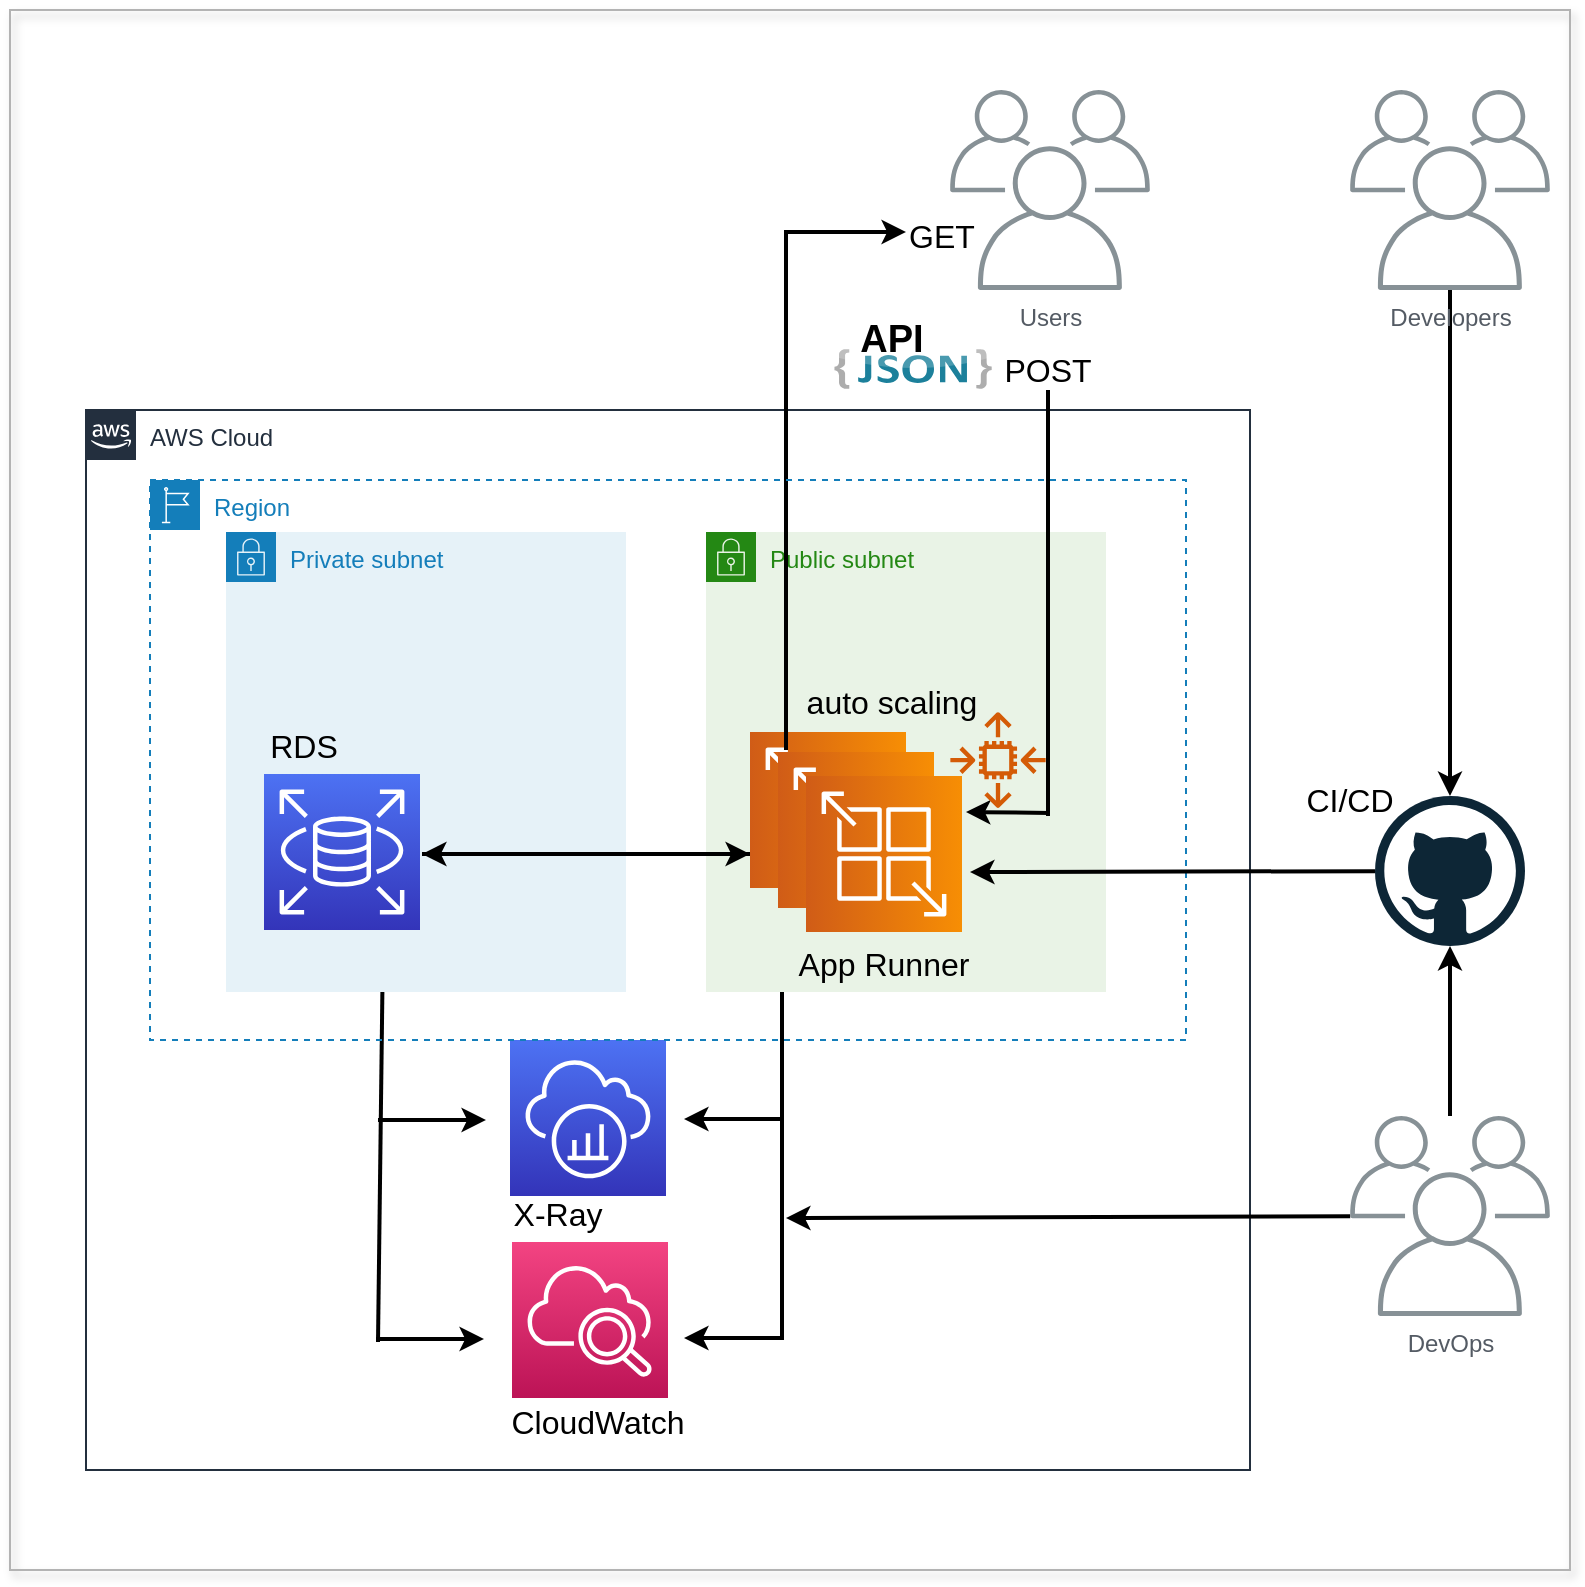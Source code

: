 <mxfile version="20.5.3" type="github">
  <diagram id="7r52QbRG1SOnmnhvZGQe" name="Página-1">
    <mxGraphModel dx="1657" dy="1732" grid="1" gridSize="10" guides="1" tooltips="1" connect="1" arrows="1" fold="1" page="1" pageScale="1" pageWidth="827" pageHeight="1169" math="0" shadow="0">
      <root>
        <mxCell id="0" />
        <mxCell id="1" parent="0" />
        <mxCell id="2p6uh4pjQ9wnQeHXQtB_-90" value="" style="whiteSpace=wrap;html=1;aspect=fixed;strokeColor=#B3B3B3;fontSize=16;fontColor=#FFFFFF;fillColor=none;shadow=1;" parent="1" vertex="1">
          <mxGeometry x="-40" y="-190" width="780" height="780" as="geometry" />
        </mxCell>
        <mxCell id="2p6uh4pjQ9wnQeHXQtB_-3" value="AWS Cloud" style="points=[[0,0],[0.25,0],[0.5,0],[0.75,0],[1,0],[1,0.25],[1,0.5],[1,0.75],[1,1],[0.75,1],[0.5,1],[0.25,1],[0,1],[0,0.75],[0,0.5],[0,0.25]];outlineConnect=0;gradientColor=none;html=1;whiteSpace=wrap;fontSize=12;fontStyle=0;container=1;pointerEvents=0;collapsible=0;recursiveResize=0;shape=mxgraph.aws4.group;grIcon=mxgraph.aws4.group_aws_cloud_alt;strokeColor=#232F3E;fillColor=none;verticalAlign=top;align=left;spacingLeft=30;fontColor=#232F3E;dashed=0;" parent="1" vertex="1">
          <mxGeometry x="-2" y="10" width="582" height="530" as="geometry" />
        </mxCell>
        <mxCell id="2p6uh4pjQ9wnQeHXQtB_-48" value="" style="endArrow=none;html=1;rounded=0;strokeWidth=2;" parent="2p6uh4pjQ9wnQeHXQtB_-3" edge="1">
          <mxGeometry width="50" height="50" relative="1" as="geometry">
            <mxPoint x="348" y="465" as="sourcePoint" />
            <mxPoint x="348" y="286" as="targetPoint" />
          </mxGeometry>
        </mxCell>
        <mxCell id="2p6uh4pjQ9wnQeHXQtB_-52" value="" style="endArrow=none;html=1;rounded=0;strokeWidth=2;entryX=0.763;entryY=0.859;entryDx=0;entryDy=0;entryPerimeter=0;" parent="2p6uh4pjQ9wnQeHXQtB_-3" edge="1">
          <mxGeometry width="50" height="50" relative="1" as="geometry">
            <mxPoint x="146" y="466" as="sourcePoint" />
            <mxPoint x="148.514" y="265.002" as="targetPoint" />
          </mxGeometry>
        </mxCell>
        <mxCell id="2p6uh4pjQ9wnQeHXQtB_-4" value="Private subnet" style="points=[[0,0],[0.25,0],[0.5,0],[0.75,0],[1,0],[1,0.25],[1,0.5],[1,0.75],[1,1],[0.75,1],[0.5,1],[0.25,1],[0,1],[0,0.75],[0,0.5],[0,0.25]];outlineConnect=0;gradientColor=none;html=1;whiteSpace=wrap;fontSize=12;fontStyle=0;container=1;pointerEvents=0;collapsible=0;recursiveResize=0;shape=mxgraph.aws4.group;grIcon=mxgraph.aws4.group_security_group;grStroke=0;strokeColor=#147EBA;fillColor=#E6F2F8;verticalAlign=top;align=left;spacingLeft=30;fontColor=#147EBA;dashed=0;" parent="2p6uh4pjQ9wnQeHXQtB_-3" vertex="1">
          <mxGeometry x="70" y="61" width="200" height="230" as="geometry" />
        </mxCell>
        <mxCell id="2p6uh4pjQ9wnQeHXQtB_-84" value="RDS" style="text;html=1;strokeColor=none;fillColor=none;align=center;verticalAlign=middle;whiteSpace=wrap;rounded=0;fontSize=16;" parent="2p6uh4pjQ9wnQeHXQtB_-4" vertex="1">
          <mxGeometry x="4" y="92" width="70" height="30" as="geometry" />
        </mxCell>
        <mxCell id="2p6uh4pjQ9wnQeHXQtB_-5" value="" style="sketch=0;points=[[0,0,0],[0.25,0,0],[0.5,0,0],[0.75,0,0],[1,0,0],[0,1,0],[0.25,1,0],[0.5,1,0],[0.75,1,0],[1,1,0],[0,0.25,0],[0,0.5,0],[0,0.75,0],[1,0.25,0],[1,0.5,0],[1,0.75,0]];outlineConnect=0;fontColor=#232F3E;gradientColor=#4D72F3;gradientDirection=north;fillColor=#3334B9;strokeColor=#ffffff;dashed=0;verticalLabelPosition=bottom;verticalAlign=top;align=center;html=1;fontSize=12;fontStyle=0;aspect=fixed;shape=mxgraph.aws4.resourceIcon;resIcon=mxgraph.aws4.rds;" parent="2p6uh4pjQ9wnQeHXQtB_-4" vertex="1">
          <mxGeometry x="19" y="121" width="78" height="78" as="geometry" />
        </mxCell>
        <mxCell id="2p6uh4pjQ9wnQeHXQtB_-6" value="Public subnet" style="points=[[0,0],[0.25,0],[0.5,0],[0.75,0],[1,0],[1,0.25],[1,0.5],[1,0.75],[1,1],[0.75,1],[0.5,1],[0.25,1],[0,1],[0,0.75],[0,0.5],[0,0.25]];outlineConnect=0;gradientColor=none;html=1;whiteSpace=wrap;fontSize=12;fontStyle=0;container=1;pointerEvents=0;collapsible=0;recursiveResize=0;shape=mxgraph.aws4.group;grIcon=mxgraph.aws4.group_security_group;grStroke=0;strokeColor=#248814;fillColor=#E9F3E6;verticalAlign=top;align=left;spacingLeft=30;fontColor=#248814;dashed=0;" parent="2p6uh4pjQ9wnQeHXQtB_-3" vertex="1">
          <mxGeometry x="310" y="61" width="200" height="230" as="geometry" />
        </mxCell>
        <mxCell id="2p6uh4pjQ9wnQeHXQtB_-11" value="" style="sketch=0;points=[[0,0,0],[0.25,0,0],[0.5,0,0],[0.75,0,0],[1,0,0],[0,1,0],[0.25,1,0],[0.5,1,0],[0.75,1,0],[1,1,0],[0,0.25,0],[0,0.5,0],[0,0.75,0],[1,0.25,0],[1,0.5,0],[1,0.75,0]];outlineConnect=0;fontColor=#232F3E;gradientColor=#F78E04;gradientDirection=north;fillColor=#D05C17;strokeColor=#ffffff;dashed=0;verticalLabelPosition=bottom;verticalAlign=top;align=center;html=1;fontSize=12;fontStyle=0;aspect=fixed;shape=mxgraph.aws4.resourceIcon;resIcon=mxgraph.aws4.app_runner;direction=south;" parent="2p6uh4pjQ9wnQeHXQtB_-6" vertex="1">
          <mxGeometry x="22" y="100" width="78" height="78" as="geometry" />
        </mxCell>
        <mxCell id="2p6uh4pjQ9wnQeHXQtB_-35" value="" style="endArrow=none;html=1;rounded=0;strokeWidth=2;entryX=0.5;entryY=1;entryDx=0;entryDy=0;" parent="2p6uh4pjQ9wnQeHXQtB_-6" target="2p6uh4pjQ9wnQeHXQtB_-79" edge="1">
          <mxGeometry width="50" height="50" relative="1" as="geometry">
            <mxPoint x="171" y="142" as="sourcePoint" />
            <mxPoint x="171" y="-88" as="targetPoint" />
          </mxGeometry>
        </mxCell>
        <mxCell id="2p6uh4pjQ9wnQeHXQtB_-39" value="" style="sketch=0;points=[[0,0,0],[0.25,0,0],[0.5,0,0],[0.75,0,0],[1,0,0],[0,1,0],[0.25,1,0],[0.5,1,0],[0.75,1,0],[1,1,0],[0,0.25,0],[0,0.5,0],[0,0.75,0],[1,0.25,0],[1,0.5,0],[1,0.75,0]];outlineConnect=0;fontColor=#232F3E;gradientColor=#F78E04;gradientDirection=north;fillColor=#D05C17;strokeColor=#ffffff;dashed=0;verticalLabelPosition=bottom;verticalAlign=top;align=center;html=1;fontSize=12;fontStyle=0;aspect=fixed;shape=mxgraph.aws4.resourceIcon;resIcon=mxgraph.aws4.app_runner;direction=south;" parent="2p6uh4pjQ9wnQeHXQtB_-6" vertex="1">
          <mxGeometry x="36" y="110" width="78" height="78" as="geometry" />
        </mxCell>
        <mxCell id="2p6uh4pjQ9wnQeHXQtB_-40" value="" style="sketch=0;points=[[0,0,0],[0.25,0,0],[0.5,0,0],[0.75,0,0],[1,0,0],[0,1,0],[0.25,1,0],[0.5,1,0],[0.75,1,0],[1,1,0],[0,0.25,0],[0,0.5,0],[0,0.75,0],[1,0.25,0],[1,0.5,0],[1,0.75,0]];outlineConnect=0;fontColor=#232F3E;gradientColor=#F78E04;gradientDirection=north;fillColor=#D05C17;strokeColor=#ffffff;dashed=0;verticalLabelPosition=bottom;verticalAlign=top;align=center;html=1;fontSize=12;fontStyle=0;aspect=fixed;shape=mxgraph.aws4.resourceIcon;resIcon=mxgraph.aws4.app_runner;direction=south;" parent="2p6uh4pjQ9wnQeHXQtB_-6" vertex="1">
          <mxGeometry x="50" y="122" width="78" height="78" as="geometry" />
        </mxCell>
        <mxCell id="2p6uh4pjQ9wnQeHXQtB_-91" value="" style="endArrow=classic;html=1;rounded=0;strokeWidth=2;" parent="2p6uh4pjQ9wnQeHXQtB_-6" edge="1">
          <mxGeometry width="50" height="50" relative="1" as="geometry">
            <mxPoint x="172" y="140.5" as="sourcePoint" />
            <mxPoint x="130" y="140" as="targetPoint" />
          </mxGeometry>
        </mxCell>
        <mxCell id="2p6uh4pjQ9wnQeHXQtB_-26" style="edgeStyle=none;rounded=0;orthogonalLoop=1;jettySize=auto;html=1;exitX=1;exitY=0.5;exitDx=0;exitDy=0;exitPerimeter=0;strokeWidth=2;" parent="2p6uh4pjQ9wnQeHXQtB_-3" edge="1">
          <mxGeometry relative="1" as="geometry">
            <mxPoint x="168" y="222" as="sourcePoint" />
            <mxPoint x="332" y="222" as="targetPoint" />
          </mxGeometry>
        </mxCell>
        <mxCell id="2p6uh4pjQ9wnQeHXQtB_-28" style="edgeStyle=none;rounded=0;orthogonalLoop=1;jettySize=auto;html=1;strokeWidth=2;" parent="2p6uh4pjQ9wnQeHXQtB_-3" edge="1">
          <mxGeometry relative="1" as="geometry">
            <mxPoint x="332" y="222" as="sourcePoint" />
            <mxPoint x="168" y="222" as="targetPoint" />
          </mxGeometry>
        </mxCell>
        <mxCell id="2p6uh4pjQ9wnQeHXQtB_-37" value="" style="endArrow=none;html=1;rounded=0;strokeWidth=2;" parent="2p6uh4pjQ9wnQeHXQtB_-3" edge="1">
          <mxGeometry width="50" height="50" relative="1" as="geometry">
            <mxPoint x="350" y="170" as="sourcePoint" />
            <mxPoint x="350" y="-90" as="targetPoint" />
          </mxGeometry>
        </mxCell>
        <mxCell id="2p6uh4pjQ9wnQeHXQtB_-38" value="" style="endArrow=classic;html=1;rounded=0;strokeWidth=2;" parent="2p6uh4pjQ9wnQeHXQtB_-3" edge="1">
          <mxGeometry width="50" height="50" relative="1" as="geometry">
            <mxPoint x="350" y="-89" as="sourcePoint" />
            <mxPoint x="410" y="-89" as="targetPoint" />
          </mxGeometry>
        </mxCell>
        <mxCell id="2p6uh4pjQ9wnQeHXQtB_-45" value="" style="sketch=0;points=[[0,0,0],[0.25,0,0],[0.5,0,0],[0.75,0,0],[1,0,0],[0,1,0],[0.25,1,0],[0.5,1,0],[0.75,1,0],[1,1,0],[0,0.25,0],[0,0.5,0],[0,0.75,0],[1,0.25,0],[1,0.5,0],[1,0.75,0]];outlineConnect=0;fontColor=#232F3E;gradientColor=#4D72F3;gradientDirection=north;fillColor=#3334B9;strokeColor=#ffffff;dashed=0;verticalLabelPosition=bottom;verticalAlign=top;align=center;html=1;fontSize=12;fontStyle=0;aspect=fixed;shape=mxgraph.aws4.resourceIcon;resIcon=mxgraph.aws4.xray;" parent="2p6uh4pjQ9wnQeHXQtB_-3" vertex="1">
          <mxGeometry x="212" y="315" width="78" height="78" as="geometry" />
        </mxCell>
        <mxCell id="2p6uh4pjQ9wnQeHXQtB_-46" value="" style="sketch=0;points=[[0,0,0],[0.25,0,0],[0.5,0,0],[0.75,0,0],[1,0,0],[0,1,0],[0.25,1,0],[0.5,1,0],[0.75,1,0],[1,1,0],[0,0.25,0],[0,0.5,0],[0,0.75,0],[1,0.25,0],[1,0.5,0],[1,0.75,0]];points=[[0,0,0],[0.25,0,0],[0.5,0,0],[0.75,0,0],[1,0,0],[0,1,0],[0.25,1,0],[0.5,1,0],[0.75,1,0],[1,1,0],[0,0.25,0],[0,0.5,0],[0,0.75,0],[1,0.25,0],[1,0.5,0],[1,0.75,0]];outlineConnect=0;fontColor=#232F3E;gradientColor=#F34482;gradientDirection=north;fillColor=#BC1356;strokeColor=#ffffff;dashed=0;verticalLabelPosition=bottom;verticalAlign=top;align=center;html=1;fontSize=12;fontStyle=0;aspect=fixed;shape=mxgraph.aws4.resourceIcon;resIcon=mxgraph.aws4.cloudwatch_2;" parent="2p6uh4pjQ9wnQeHXQtB_-3" vertex="1">
          <mxGeometry x="213" y="416" width="78" height="78" as="geometry" />
        </mxCell>
        <mxCell id="2p6uh4pjQ9wnQeHXQtB_-49" value="" style="endArrow=classic;html=1;rounded=0;strokeWidth=2;" parent="2p6uh4pjQ9wnQeHXQtB_-3" edge="1">
          <mxGeometry width="50" height="50" relative="1" as="geometry">
            <mxPoint x="349" y="464" as="sourcePoint" />
            <mxPoint x="299" y="464" as="targetPoint" />
          </mxGeometry>
        </mxCell>
        <mxCell id="2p6uh4pjQ9wnQeHXQtB_-51" value="" style="endArrow=classic;html=1;rounded=0;strokeWidth=2;" parent="2p6uh4pjQ9wnQeHXQtB_-3" edge="1">
          <mxGeometry width="50" height="50" relative="1" as="geometry">
            <mxPoint x="349" y="354.5" as="sourcePoint" />
            <mxPoint x="299" y="354.5" as="targetPoint" />
          </mxGeometry>
        </mxCell>
        <mxCell id="2p6uh4pjQ9wnQeHXQtB_-54" value="" style="endArrow=classic;html=1;rounded=0;strokeWidth=2;" parent="2p6uh4pjQ9wnQeHXQtB_-3" edge="1">
          <mxGeometry width="50" height="50" relative="1" as="geometry">
            <mxPoint x="146" y="355" as="sourcePoint" />
            <mxPoint x="200" y="355" as="targetPoint" />
          </mxGeometry>
        </mxCell>
        <mxCell id="2p6uh4pjQ9wnQeHXQtB_-55" value="" style="endArrow=classic;html=1;rounded=0;strokeWidth=2;" parent="2p6uh4pjQ9wnQeHXQtB_-3" edge="1">
          <mxGeometry width="50" height="50" relative="1" as="geometry">
            <mxPoint x="145" y="464.5" as="sourcePoint" />
            <mxPoint x="199" y="464.5" as="targetPoint" />
          </mxGeometry>
        </mxCell>
        <mxCell id="2p6uh4pjQ9wnQeHXQtB_-72" value="" style="edgeStyle=none;rounded=0;orthogonalLoop=1;jettySize=auto;html=1;strokeWidth=2;" parent="2p6uh4pjQ9wnQeHXQtB_-3" source="2p6uh4pjQ9wnQeHXQtB_-47" edge="1">
          <mxGeometry relative="1" as="geometry">
            <mxPoint x="612.5" y="402.999" as="sourcePoint" />
            <mxPoint x="350" y="404" as="targetPoint" />
          </mxGeometry>
        </mxCell>
        <mxCell id="2p6uh4pjQ9wnQeHXQtB_-78" value="App Runner" style="text;html=1;strokeColor=none;fillColor=none;align=center;verticalAlign=middle;whiteSpace=wrap;rounded=0;fontSize=16;" parent="2p6uh4pjQ9wnQeHXQtB_-3" vertex="1">
          <mxGeometry x="349" y="262" width="100" height="30" as="geometry" />
        </mxCell>
        <mxCell id="2p6uh4pjQ9wnQeHXQtB_-82" value="X-Ray" style="text;html=1;strokeColor=none;fillColor=none;align=center;verticalAlign=middle;whiteSpace=wrap;rounded=0;fontSize=16;" parent="2p6uh4pjQ9wnQeHXQtB_-3" vertex="1">
          <mxGeometry x="206" y="387" width="60" height="30" as="geometry" />
        </mxCell>
        <mxCell id="2p6uh4pjQ9wnQeHXQtB_-83" value="CloudWatch" style="text;html=1;strokeColor=none;fillColor=none;align=center;verticalAlign=middle;whiteSpace=wrap;rounded=0;fontSize=16;" parent="2p6uh4pjQ9wnQeHXQtB_-3" vertex="1">
          <mxGeometry x="226" y="491" width="60" height="30" as="geometry" />
        </mxCell>
        <mxCell id="2p6uh4pjQ9wnQeHXQtB_-2" value="Region" style="points=[[0,0],[0.25,0],[0.5,0],[0.75,0],[1,0],[1,0.25],[1,0.5],[1,0.75],[1,1],[0.75,1],[0.5,1],[0.25,1],[0,1],[0,0.75],[0,0.5],[0,0.25]];outlineConnect=0;gradientColor=none;html=1;whiteSpace=wrap;fontSize=12;fontStyle=0;container=1;pointerEvents=0;collapsible=0;recursiveResize=0;shape=mxgraph.aws4.group;grIcon=mxgraph.aws4.group_region;strokeColor=#147EBA;fillColor=none;verticalAlign=top;align=left;spacingLeft=30;fontColor=#147EBA;dashed=1;" parent="2p6uh4pjQ9wnQeHXQtB_-3" vertex="1">
          <mxGeometry x="32" y="35" width="518" height="280" as="geometry" />
        </mxCell>
        <mxCell id="2p6uh4pjQ9wnQeHXQtB_-12" value="" style="sketch=0;outlineConnect=0;fontColor=#232F3E;gradientColor=none;fillColor=#D45B07;strokeColor=none;dashed=0;verticalLabelPosition=bottom;verticalAlign=top;align=center;html=1;fontSize=12;fontStyle=0;aspect=fixed;pointerEvents=1;shape=mxgraph.aws4.auto_scaling2;" parent="2p6uh4pjQ9wnQeHXQtB_-2" vertex="1">
          <mxGeometry x="400" y="116" width="48" height="48" as="geometry" />
        </mxCell>
        <mxCell id="2p6uh4pjQ9wnQeHXQtB_-75" value="&lt;font style=&quot;font-size: 16px;&quot;&gt;auto scaling&lt;/font&gt;" style="text;html=1;strokeColor=none;fillColor=none;align=center;verticalAlign=middle;whiteSpace=wrap;rounded=0;fontSize=19;" parent="2p6uh4pjQ9wnQeHXQtB_-2" vertex="1">
          <mxGeometry x="321" y="96" width="100" height="30" as="geometry" />
        </mxCell>
        <mxCell id="2p6uh4pjQ9wnQeHXQtB_-13" value="Users" style="sketch=0;outlineConnect=0;gradientColor=none;fontColor=#545B64;strokeColor=none;fillColor=#879196;dashed=0;verticalLabelPosition=bottom;verticalAlign=top;align=center;html=1;fontSize=12;fontStyle=0;aspect=fixed;shape=mxgraph.aws4.illustration_users;pointerEvents=1" parent="1" vertex="1">
          <mxGeometry x="430" y="-150" width="100" height="100" as="geometry" />
        </mxCell>
        <mxCell id="2p6uh4pjQ9wnQeHXQtB_-57" value="" style="edgeStyle=none;rounded=0;orthogonalLoop=1;jettySize=auto;html=1;strokeWidth=2;" parent="1" source="2p6uh4pjQ9wnQeHXQtB_-43" edge="1">
          <mxGeometry relative="1" as="geometry">
            <mxPoint x="632.5" y="241.709" as="sourcePoint" />
            <mxPoint x="440" y="241" as="targetPoint" />
          </mxGeometry>
        </mxCell>
        <mxCell id="2p6uh4pjQ9wnQeHXQtB_-43" value="" style="dashed=0;outlineConnect=0;html=1;align=center;labelPosition=center;verticalLabelPosition=bottom;verticalAlign=top;shape=mxgraph.weblogos.github;strokeColor=#97D077;fillColor=none;" parent="1" vertex="1">
          <mxGeometry x="642.5" y="203" width="75" height="75" as="geometry" />
        </mxCell>
        <mxCell id="2p6uh4pjQ9wnQeHXQtB_-56" value="" style="edgeStyle=none;rounded=0;orthogonalLoop=1;jettySize=auto;html=1;strokeWidth=2;" parent="1" source="2p6uh4pjQ9wnQeHXQtB_-47" target="2p6uh4pjQ9wnQeHXQtB_-43" edge="1">
          <mxGeometry relative="1" as="geometry" />
        </mxCell>
        <mxCell id="2p6uh4pjQ9wnQeHXQtB_-47" value="DevOps" style="sketch=0;outlineConnect=0;gradientColor=none;fontColor=#545B64;strokeColor=none;fillColor=#879196;dashed=0;verticalLabelPosition=bottom;verticalAlign=top;align=center;html=1;fontSize=12;fontStyle=0;aspect=fixed;shape=mxgraph.aws4.illustration_users;pointerEvents=1" parent="1" vertex="1">
          <mxGeometry x="630" y="363" width="100" height="100" as="geometry" />
        </mxCell>
        <mxCell id="2p6uh4pjQ9wnQeHXQtB_-70" value="" style="edgeStyle=none;rounded=0;orthogonalLoop=1;jettySize=auto;html=1;strokeWidth=2;" parent="1" source="2p6uh4pjQ9wnQeHXQtB_-69" target="2p6uh4pjQ9wnQeHXQtB_-43" edge="1">
          <mxGeometry relative="1" as="geometry" />
        </mxCell>
        <mxCell id="2p6uh4pjQ9wnQeHXQtB_-69" value="Developers&lt;br&gt;" style="sketch=0;outlineConnect=0;gradientColor=none;fontColor=#545B64;strokeColor=none;fillColor=#879196;dashed=0;verticalLabelPosition=bottom;verticalAlign=top;align=center;html=1;fontSize=12;fontStyle=0;aspect=fixed;shape=mxgraph.aws4.illustration_users;pointerEvents=1" parent="1" vertex="1">
          <mxGeometry x="630" y="-150" width="100" height="100" as="geometry" />
        </mxCell>
        <mxCell id="2p6uh4pjQ9wnQeHXQtB_-79" value="POST" style="text;html=1;strokeColor=none;fillColor=none;align=center;verticalAlign=middle;whiteSpace=wrap;rounded=0;fontSize=16;" parent="1" vertex="1">
          <mxGeometry x="434" y="-20" width="90" height="20" as="geometry" />
        </mxCell>
        <mxCell id="2p6uh4pjQ9wnQeHXQtB_-80" value="GET" style="text;html=1;strokeColor=none;fillColor=none;align=center;verticalAlign=middle;whiteSpace=wrap;rounded=0;fontSize=16;" parent="1" vertex="1">
          <mxGeometry x="379" y="-87" width="94" height="20" as="geometry" />
        </mxCell>
        <mxCell id="2p6uh4pjQ9wnQeHXQtB_-81" value="CI/CD" style="text;html=1;strokeColor=none;fillColor=none;align=center;verticalAlign=middle;whiteSpace=wrap;rounded=0;fontSize=16;" parent="1" vertex="1">
          <mxGeometry x="590" y="190" width="80" height="30" as="geometry" />
        </mxCell>
        <mxCell id="2p6uh4pjQ9wnQeHXQtB_-17" value="" style="dashed=0;outlineConnect=0;html=1;align=center;labelPosition=center;verticalLabelPosition=bottom;verticalAlign=top;shape=mxgraph.webicons.json_2;gradientColor=#DFDEDE;strokeColor=#97D077;fillColor=none;" parent="1" vertex="1">
          <mxGeometry x="362" y="-50" width="100" height="80" as="geometry" />
        </mxCell>
        <mxCell id="2p6uh4pjQ9wnQeHXQtB_-73" value="&lt;font style=&quot;font-size: 19px;&quot;&gt;API&lt;/font&gt;" style="text;html=1;strokeColor=none;fillColor=none;align=center;verticalAlign=middle;whiteSpace=wrap;rounded=0;fontStyle=1" parent="1" vertex="1">
          <mxGeometry x="351" y="-40" width="100" height="30" as="geometry" />
        </mxCell>
      </root>
    </mxGraphModel>
  </diagram>
</mxfile>
